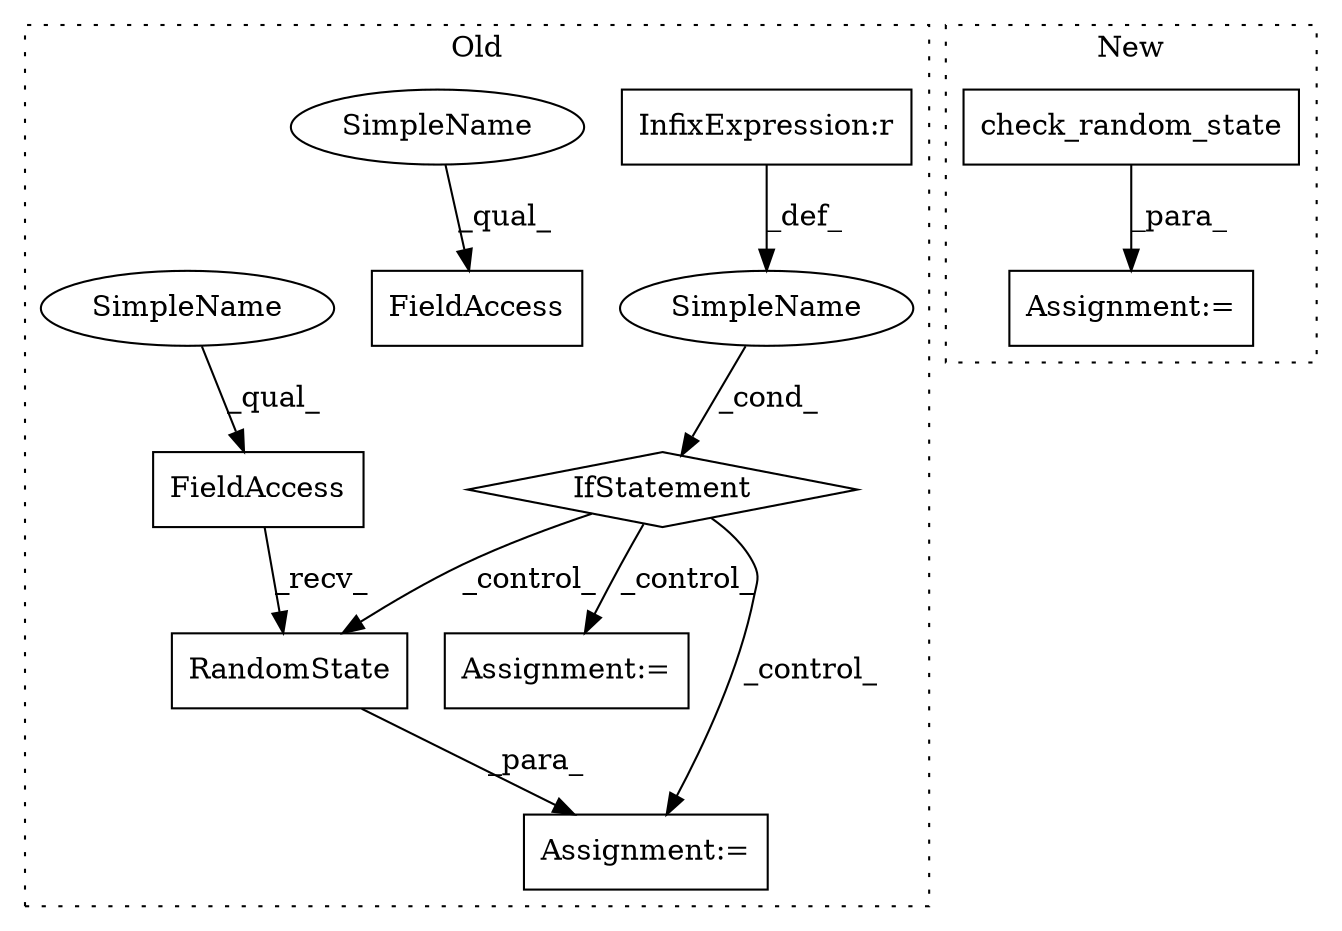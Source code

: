 digraph G {
subgraph cluster0 {
1 [label="IfStatement" a="25" s="8435,8459" l="4,2" shape="diamond"];
3 [label="InfixExpression:r" a="27" s="8451" l="4" shape="box"];
4 [label="SimpleName" a="42" s="" l="" shape="ellipse"];
5 [label="Assignment:=" a="7" s="8598" l="1" shape="box"];
6 [label="RandomState" a="32" s="8561,8585" l="12,1" shape="box"];
7 [label="FieldAccess" a="22" s="8548" l="12" shape="box"];
9 [label="FieldAccess" a="22" s="8674" l="12" shape="box"];
10 [label="Assignment:=" a="7" s="8473" l="1" shape="box"];
11 [label="SimpleName" a="42" s="8674" l="5" shape="ellipse"];
12 [label="SimpleName" a="42" s="8548" l="5" shape="ellipse"];
label = "Old";
style="dotted";
}
subgraph cluster1 {
2 [label="check_random_state" a="32" s="8414,8445" l="19,1" shape="box"];
8 [label="Assignment:=" a="7" s="8408" l="1" shape="box"];
label = "New";
style="dotted";
}
1 -> 10 [label="_control_"];
1 -> 6 [label="_control_"];
1 -> 5 [label="_control_"];
2 -> 8 [label="_para_"];
3 -> 4 [label="_def_"];
4 -> 1 [label="_cond_"];
6 -> 5 [label="_para_"];
7 -> 6 [label="_recv_"];
11 -> 9 [label="_qual_"];
12 -> 7 [label="_qual_"];
}